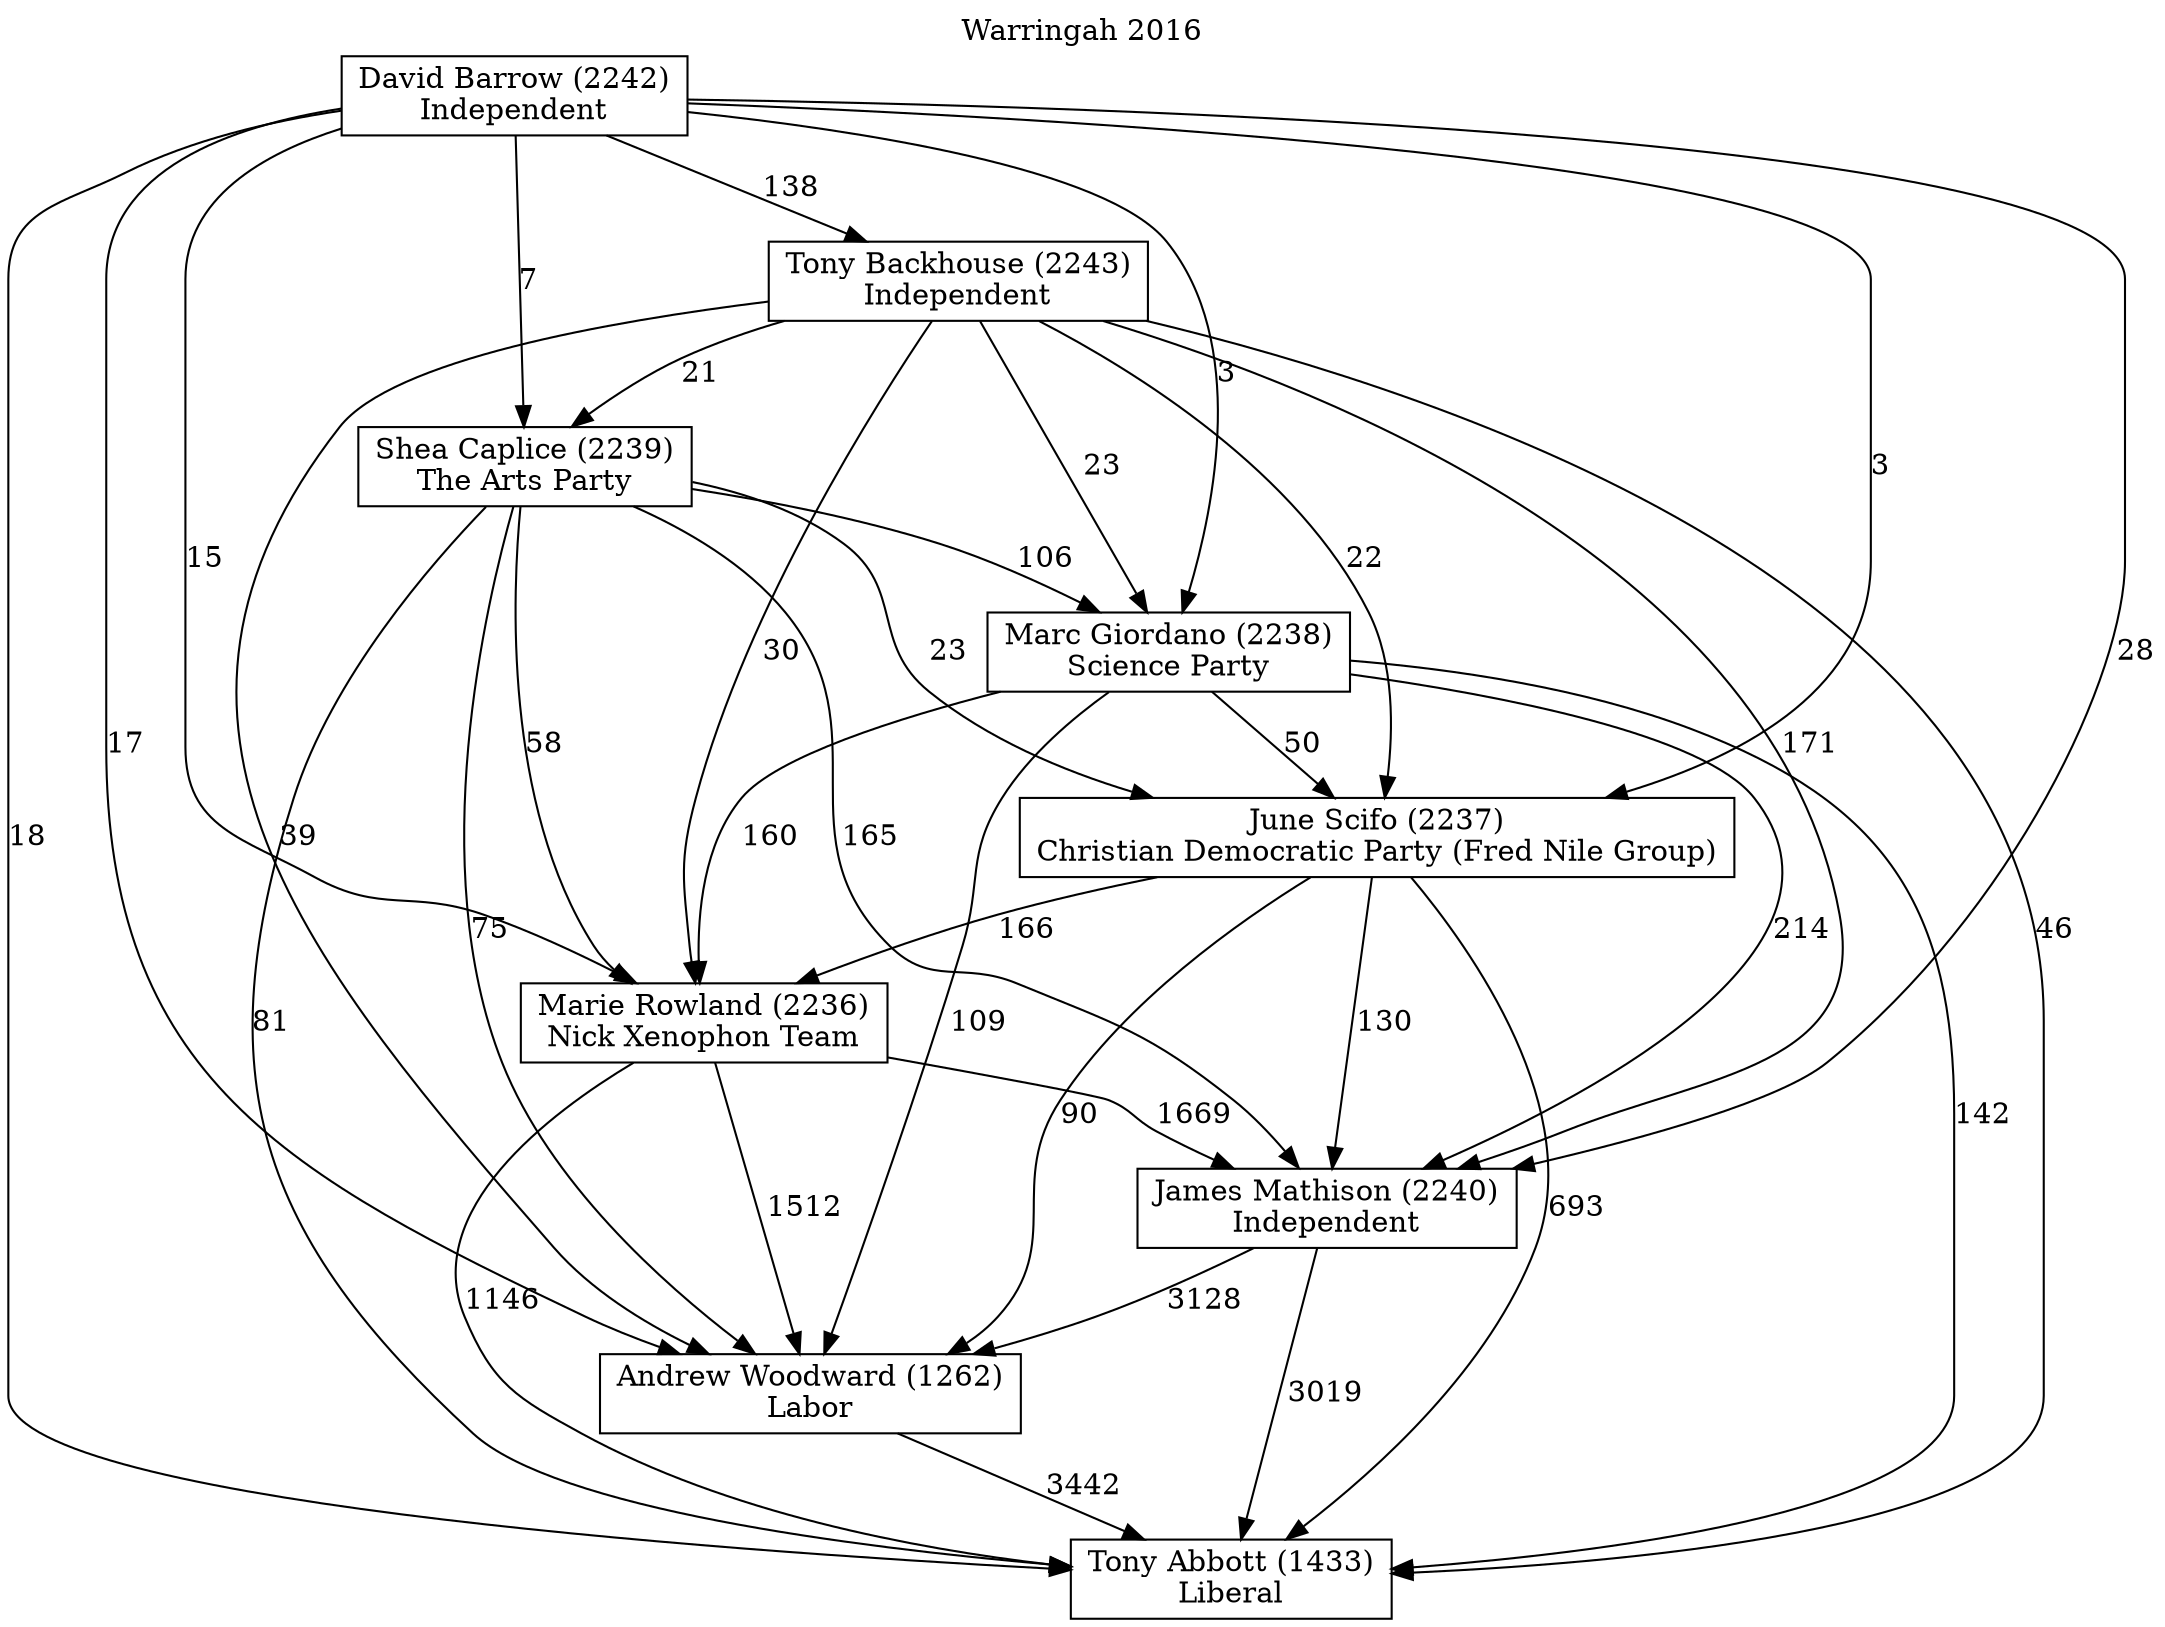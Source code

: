 // House preference flow
digraph "Tony Abbott (1433)_Warringah_2016" {
	graph [label="Warringah 2016" labelloc=t mclimit=10]
	node [shape=box]
	"Tony Abbott (1433)" [label="Tony Abbott (1433)
Liberal"]
	"Andrew Woodward (1262)" [label="Andrew Woodward (1262)
Labor"]
	"Marc Giordano (2238)" [label="Marc Giordano (2238)
Science Party"]
	"Shea Caplice (2239)" [label="Shea Caplice (2239)
The Arts Party"]
	"David Barrow (2242)" [label="David Barrow (2242)
Independent"]
	"June Scifo (2237)" [label="June Scifo (2237)
Christian Democratic Party (Fred Nile Group)"]
	"James Mathison (2240)" [label="James Mathison (2240)
Independent"]
	"Marie Rowland (2236)" [label="Marie Rowland (2236)
Nick Xenophon Team"]
	"Tony Backhouse (2243)" [label="Tony Backhouse (2243)
Independent"]
	"Marc Giordano (2238)" -> "June Scifo (2237)" [label=50]
	"David Barrow (2242)" -> "June Scifo (2237)" [label=3]
	"June Scifo (2237)" -> "Tony Abbott (1433)" [label=693]
	"Tony Backhouse (2243)" -> "Marie Rowland (2236)" [label=30]
	"Tony Backhouse (2243)" -> "Marc Giordano (2238)" [label=23]
	"David Barrow (2242)" -> "James Mathison (2240)" [label=28]
	"David Barrow (2242)" -> "Tony Abbott (1433)" [label=18]
	"Andrew Woodward (1262)" -> "Tony Abbott (1433)" [label=3442]
	"Tony Backhouse (2243)" -> "Shea Caplice (2239)" [label=21]
	"James Mathison (2240)" -> "Andrew Woodward (1262)" [label=3128]
	"Marc Giordano (2238)" -> "Marie Rowland (2236)" [label=160]
	"Tony Backhouse (2243)" -> "James Mathison (2240)" [label=171]
	"Marc Giordano (2238)" -> "Tony Abbott (1433)" [label=142]
	"Tony Backhouse (2243)" -> "June Scifo (2237)" [label=22]
	"Marie Rowland (2236)" -> "Tony Abbott (1433)" [label=1146]
	"David Barrow (2242)" -> "Marc Giordano (2238)" [label=3]
	"David Barrow (2242)" -> "Marie Rowland (2236)" [label=15]
	"Tony Backhouse (2243)" -> "Tony Abbott (1433)" [label=46]
	"Marc Giordano (2238)" -> "James Mathison (2240)" [label=214]
	"Marc Giordano (2238)" -> "Andrew Woodward (1262)" [label=109]
	"David Barrow (2242)" -> "Tony Backhouse (2243)" [label=138]
	"Shea Caplice (2239)" -> "Marc Giordano (2238)" [label=106]
	"June Scifo (2237)" -> "Andrew Woodward (1262)" [label=90]
	"James Mathison (2240)" -> "Tony Abbott (1433)" [label=3019]
	"Shea Caplice (2239)" -> "Andrew Woodward (1262)" [label=75]
	"June Scifo (2237)" -> "James Mathison (2240)" [label=130]
	"June Scifo (2237)" -> "Marie Rowland (2236)" [label=166]
	"Shea Caplice (2239)" -> "June Scifo (2237)" [label=23]
	"Shea Caplice (2239)" -> "James Mathison (2240)" [label=165]
	"Marie Rowland (2236)" -> "James Mathison (2240)" [label=1669]
	"Shea Caplice (2239)" -> "Marie Rowland (2236)" [label=58]
	"Marie Rowland (2236)" -> "Andrew Woodward (1262)" [label=1512]
	"Shea Caplice (2239)" -> "Tony Abbott (1433)" [label=81]
	"David Barrow (2242)" -> "Andrew Woodward (1262)" [label=17]
	"David Barrow (2242)" -> "Shea Caplice (2239)" [label=7]
	"Tony Backhouse (2243)" -> "Andrew Woodward (1262)" [label=39]
}
